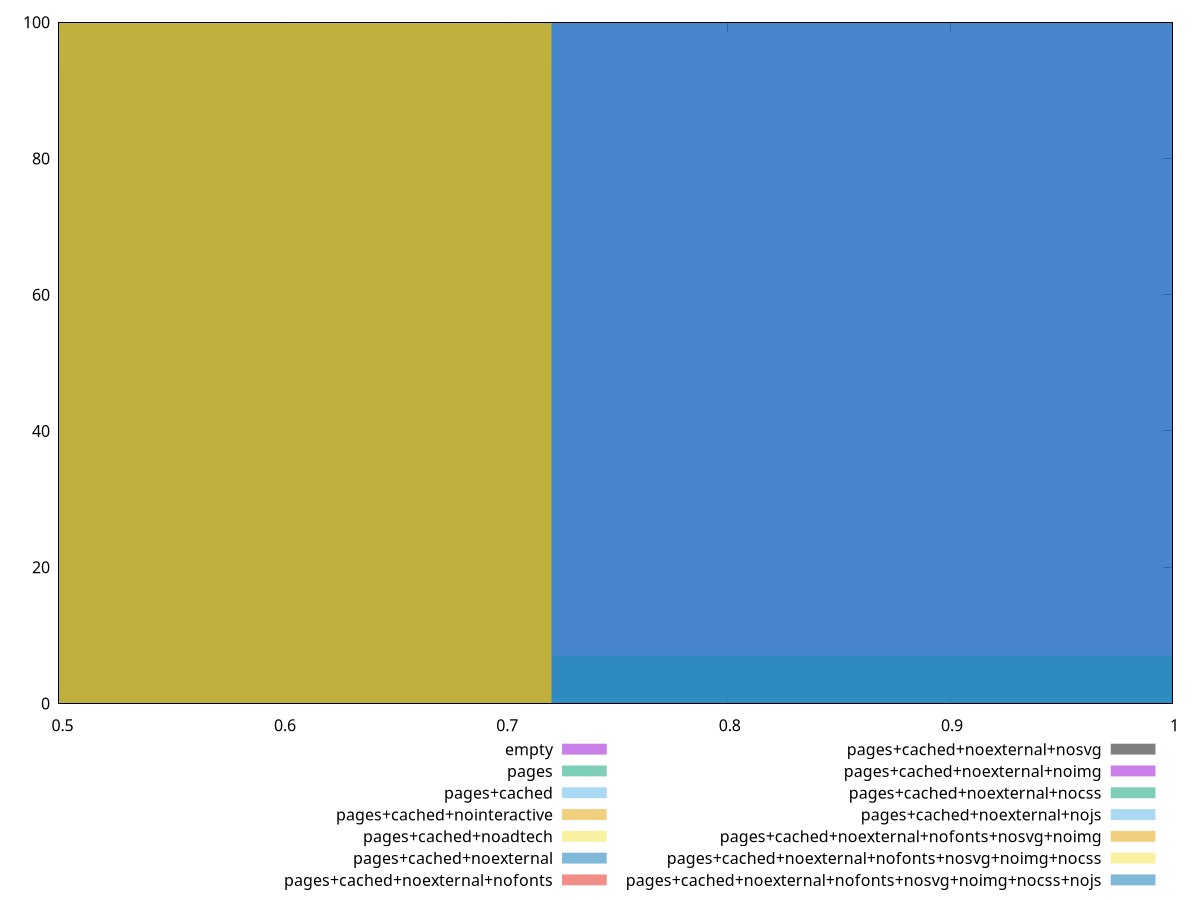 reset

$empty <<EOF
0.8650037644010287 100
EOF

$pages <<EOF
0.8650037644010287 7
0.5766691762673525 93
EOF

$pagesCached <<EOF
0.8650037644010287 1
0.5766691762673525 99
EOF

$pagesCachedNointeractive <<EOF
0.5766691762673525 100
EOF

$pagesCachedNoadtech <<EOF
0.5766691762673525 100
EOF

$pagesCachedNoexternal <<EOF
0.5766691762673525 100
EOF

$pagesCachedNoexternalNofonts <<EOF
0.5766691762673525 100
EOF

$pagesCachedNoexternalNosvg <<EOF
0.5766691762673525 100
EOF

$pagesCachedNoexternalNoimg <<EOF
0.5766691762673525 100
EOF

$pagesCachedNoexternalNocss <<EOF
0.5766691762673525 100
EOF

$pagesCachedNoexternalNojs <<EOF
0.8650037644010287 100
EOF

$pagesCachedNoexternalNofontsNosvgNoimg <<EOF
0.5766691762673525 100
EOF

$pagesCachedNoexternalNofontsNosvgNoimgNocss <<EOF
0.5766691762673525 100
EOF

$pagesCachedNoexternalNofontsNosvgNoimgNocssNojs <<EOF
0.8650037644010287 100
EOF

set key outside below
set boxwidth 0.28833458813367624
set xrange [0.49929411764705883:1]
set yrange [0:100]
set style fill transparent solid 0.5 noborder
set terminal svg size 640, 620 enhanced background rgb 'white'
set output "report_00007_2020-12-11T15:55:29.892Z/uses-rel-preload/comparison/histogram/all_score.svg"

plot $empty title "empty" with boxes, \
     $pages title "pages" with boxes, \
     $pagesCached title "pages+cached" with boxes, \
     $pagesCachedNointeractive title "pages+cached+nointeractive" with boxes, \
     $pagesCachedNoadtech title "pages+cached+noadtech" with boxes, \
     $pagesCachedNoexternal title "pages+cached+noexternal" with boxes, \
     $pagesCachedNoexternalNofonts title "pages+cached+noexternal+nofonts" with boxes, \
     $pagesCachedNoexternalNosvg title "pages+cached+noexternal+nosvg" with boxes, \
     $pagesCachedNoexternalNoimg title "pages+cached+noexternal+noimg" with boxes, \
     $pagesCachedNoexternalNocss title "pages+cached+noexternal+nocss" with boxes, \
     $pagesCachedNoexternalNojs title "pages+cached+noexternal+nojs" with boxes, \
     $pagesCachedNoexternalNofontsNosvgNoimg title "pages+cached+noexternal+nofonts+nosvg+noimg" with boxes, \
     $pagesCachedNoexternalNofontsNosvgNoimgNocss title "pages+cached+noexternal+nofonts+nosvg+noimg+nocss" with boxes, \
     $pagesCachedNoexternalNofontsNosvgNoimgNocssNojs title "pages+cached+noexternal+nofonts+nosvg+noimg+nocss+nojs" with boxes

reset
